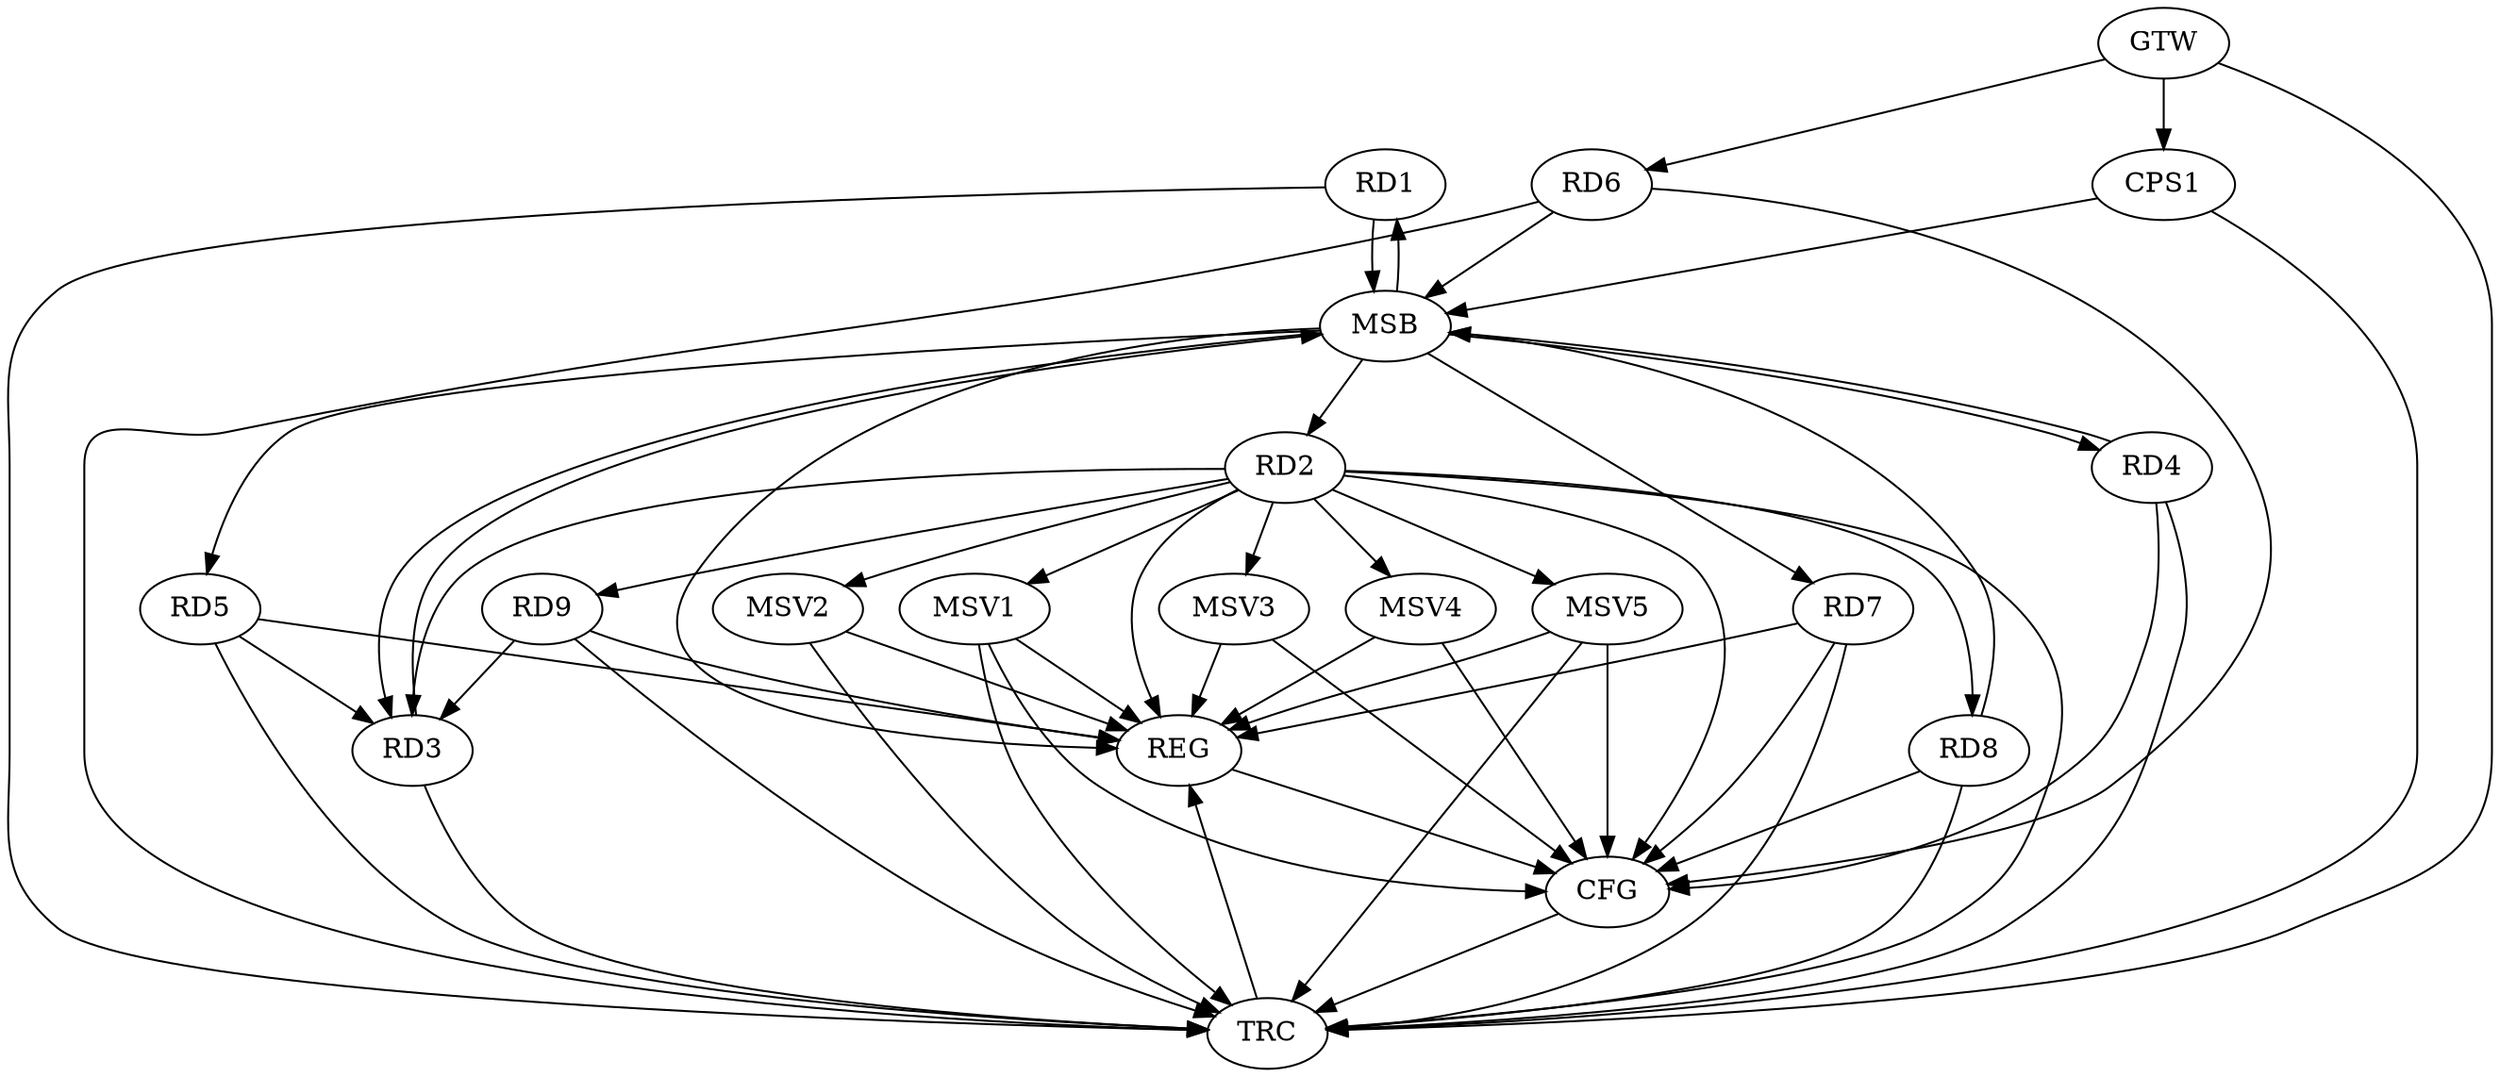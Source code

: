 strict digraph G {
  RD1 [ label="RD1" ];
  RD2 [ label="RD2" ];
  RD3 [ label="RD3" ];
  RD4 [ label="RD4" ];
  RD5 [ label="RD5" ];
  RD6 [ label="RD6" ];
  RD7 [ label="RD7" ];
  RD8 [ label="RD8" ];
  RD9 [ label="RD9" ];
  CPS1 [ label="CPS1" ];
  GTW [ label="GTW" ];
  REG [ label="REG" ];
  MSB [ label="MSB" ];
  CFG [ label="CFG" ];
  TRC [ label="TRC" ];
  MSV1 [ label="MSV1" ];
  MSV2 [ label="MSV2" ];
  MSV3 [ label="MSV3" ];
  MSV4 [ label="MSV4" ];
  MSV5 [ label="MSV5" ];
  RD2 -> RD3;
  RD2 -> RD8;
  RD2 -> RD9;
  RD5 -> RD3;
  RD9 -> RD3;
  GTW -> RD6;
  GTW -> CPS1;
  RD2 -> REG;
  RD5 -> REG;
  RD7 -> REG;
  RD9 -> REG;
  RD1 -> MSB;
  MSB -> REG;
  RD3 -> MSB;
  RD4 -> MSB;
  RD6 -> MSB;
  MSB -> RD2;
  MSB -> RD3;
  MSB -> RD5;
  RD8 -> MSB;
  CPS1 -> MSB;
  MSB -> RD1;
  MSB -> RD4;
  MSB -> RD7;
  RD4 -> CFG;
  RD2 -> CFG;
  RD6 -> CFG;
  RD8 -> CFG;
  RD7 -> CFG;
  REG -> CFG;
  RD1 -> TRC;
  RD2 -> TRC;
  RD3 -> TRC;
  RD4 -> TRC;
  RD5 -> TRC;
  RD6 -> TRC;
  RD7 -> TRC;
  RD8 -> TRC;
  RD9 -> TRC;
  CPS1 -> TRC;
  GTW -> TRC;
  CFG -> TRC;
  TRC -> REG;
  RD2 -> MSV1;
  MSV1 -> REG;
  MSV1 -> TRC;
  MSV1 -> CFG;
  RD2 -> MSV2;
  MSV2 -> REG;
  MSV2 -> TRC;
  RD2 -> MSV3;
  MSV3 -> REG;
  MSV3 -> CFG;
  RD2 -> MSV4;
  MSV4 -> REG;
  MSV4 -> CFG;
  RD2 -> MSV5;
  MSV5 -> REG;
  MSV5 -> TRC;
  MSV5 -> CFG;
}
